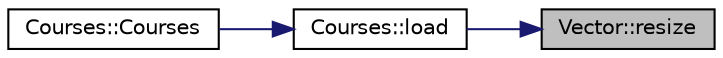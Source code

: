 digraph "Vector::resize"
{
 // LATEX_PDF_SIZE
  edge [fontname="Helvetica",fontsize="10",labelfontname="Helvetica",labelfontsize="10"];
  node [fontname="Helvetica",fontsize="10",shape=record];
  rankdir="RL";
  Node1 [label="Vector::resize",height=0.2,width=0.4,color="black", fillcolor="grey75", style="filled", fontcolor="black",tooltip=" "];
  Node1 -> Node2 [dir="back",color="midnightblue",fontsize="10",style="solid",fontname="Helvetica"];
  Node2 [label="Courses::load",height=0.2,width=0.4,color="black", fillcolor="white", style="filled",URL="$class_courses.html#a372561121d6897ace4123cd7c1d9f91f",tooltip="Десериализира таблица по подаден път на файл"];
  Node2 -> Node3 [dir="back",color="midnightblue",fontsize="10",style="solid",fontname="Helvetica"];
  Node3 [label="Courses::Courses",height=0.2,width=0.4,color="black", fillcolor="white", style="filled",URL="$class_courses.html#a575c465450af137a41125b39e0b1fc0d",tooltip=" "];
}
